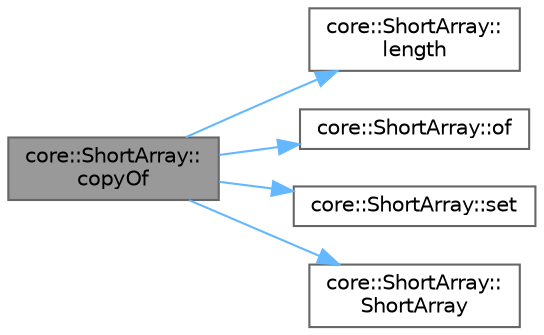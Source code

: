 digraph "core::ShortArray::copyOf"
{
 // INTERACTIVE_SVG=YES
 // LATEX_PDF_SIZE
  bgcolor="transparent";
  edge [fontname=Helvetica,fontsize=10,labelfontname=Helvetica,labelfontsize=10];
  node [fontname=Helvetica,fontsize=10,shape=box,height=0.2,width=0.4];
  rankdir="LR";
  Node1 [id="Node000001",label="core::ShortArray::\lcopyOf",height=0.2,width=0.4,color="gray40", fillcolor="grey60", style="filled", fontcolor="black",tooltip="Obtain newly created ShortArray instance with primitive short array, such as int8_t[],..."];
  Node1 -> Node2 [id="edge1_Node000001_Node000002",color="steelblue1",style="solid",tooltip=" "];
  Node2 [id="Node000002",label="core::ShortArray::\llength",height=0.2,width=0.4,color="grey40", fillcolor="white", style="filled",URL="$d7/d12/a00911.html#a55cd5bdbbcbe105d8f8e3fdcf7a5390b",tooltip="Return the number of values on this array."];
  Node1 -> Node3 [id="edge2_Node000001_Node000003",color="steelblue1",style="solid",tooltip=" "];
  Node3 [id="Node000003",label="core::ShortArray::of",height=0.2,width=0.4,color="grey40", fillcolor="white", style="filled",URL="$d7/d12/a00911.html#a4787c6499dcf5f2201185d20e8addd3c",tooltip="Obtains newly created empty array."];
  Node1 -> Node4 [id="edge3_Node000001_Node000004",color="steelblue1",style="solid",tooltip=" "];
  Node4 [id="Node000004",label="core::ShortArray::set",height=0.2,width=0.4,color="grey40", fillcolor="white", style="filled",URL="$d7/d12/a00911.html#acb13ddb913bb39c6376f30ce8bd5db4c",tooltip="Set value of element at specified index with specified new value."];
  Node1 -> Node5 [id="edge4_Node000001_Node000005",color="steelblue1",style="solid",tooltip=" "];
  Node5 [id="Node000005",label="core::ShortArray::\lShortArray",height=0.2,width=0.4,color="grey40", fillcolor="white", style="filled",URL="$d7/d12/a00911.html#a8f1e2b59cf7879870fb10605c480246f",tooltip="Construct new ShortArray instance able to contains the given number of values."];
}
